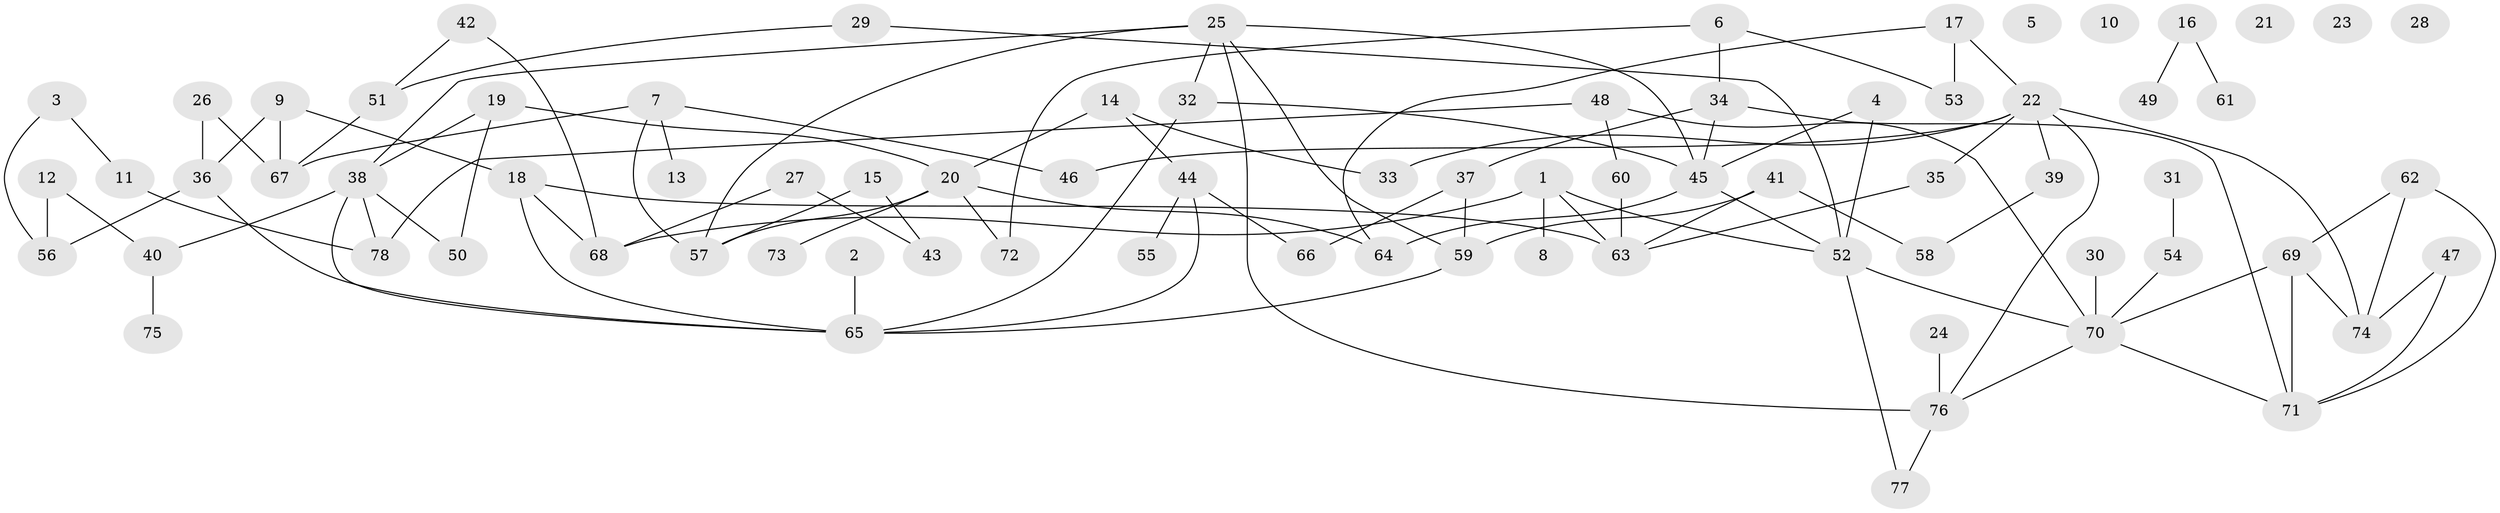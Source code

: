 // coarse degree distribution, {3: 0.1568627450980392, 1: 0.17647058823529413, 2: 0.19607843137254902, 5: 0.13725490196078433, 0: 0.09803921568627451, 4: 0.13725490196078433, 8: 0.0196078431372549, 6: 0.0392156862745098, 7: 0.0196078431372549, 9: 0.0196078431372549}
// Generated by graph-tools (version 1.1) at 2025/41/03/06/25 10:41:23]
// undirected, 78 vertices, 109 edges
graph export_dot {
graph [start="1"]
  node [color=gray90,style=filled];
  1;
  2;
  3;
  4;
  5;
  6;
  7;
  8;
  9;
  10;
  11;
  12;
  13;
  14;
  15;
  16;
  17;
  18;
  19;
  20;
  21;
  22;
  23;
  24;
  25;
  26;
  27;
  28;
  29;
  30;
  31;
  32;
  33;
  34;
  35;
  36;
  37;
  38;
  39;
  40;
  41;
  42;
  43;
  44;
  45;
  46;
  47;
  48;
  49;
  50;
  51;
  52;
  53;
  54;
  55;
  56;
  57;
  58;
  59;
  60;
  61;
  62;
  63;
  64;
  65;
  66;
  67;
  68;
  69;
  70;
  71;
  72;
  73;
  74;
  75;
  76;
  77;
  78;
  1 -- 8;
  1 -- 52;
  1 -- 63;
  1 -- 68;
  2 -- 65;
  3 -- 11;
  3 -- 56;
  4 -- 45;
  4 -- 52;
  6 -- 34;
  6 -- 53;
  6 -- 72;
  7 -- 13;
  7 -- 46;
  7 -- 57;
  7 -- 67;
  9 -- 18;
  9 -- 36;
  9 -- 67;
  11 -- 78;
  12 -- 40;
  12 -- 56;
  14 -- 20;
  14 -- 33;
  14 -- 44;
  15 -- 43;
  15 -- 57;
  16 -- 49;
  16 -- 61;
  17 -- 22;
  17 -- 53;
  17 -- 64;
  18 -- 63;
  18 -- 65;
  18 -- 68;
  19 -- 20;
  19 -- 38;
  19 -- 50;
  20 -- 57;
  20 -- 64;
  20 -- 72;
  20 -- 73;
  22 -- 33;
  22 -- 35;
  22 -- 39;
  22 -- 46;
  22 -- 74;
  22 -- 76;
  24 -- 76;
  25 -- 32;
  25 -- 38;
  25 -- 45;
  25 -- 57;
  25 -- 59;
  25 -- 76;
  26 -- 36;
  26 -- 67;
  27 -- 43;
  27 -- 68;
  29 -- 51;
  29 -- 52;
  30 -- 70;
  31 -- 54;
  32 -- 45;
  32 -- 65;
  34 -- 37;
  34 -- 45;
  34 -- 71;
  35 -- 63;
  36 -- 56;
  36 -- 65;
  37 -- 59;
  37 -- 66;
  38 -- 40;
  38 -- 50;
  38 -- 65;
  38 -- 78;
  39 -- 58;
  40 -- 75;
  41 -- 58;
  41 -- 59;
  41 -- 63;
  42 -- 51;
  42 -- 68;
  44 -- 55;
  44 -- 65;
  44 -- 66;
  45 -- 52;
  45 -- 64;
  47 -- 71;
  47 -- 74;
  48 -- 60;
  48 -- 70;
  48 -- 78;
  51 -- 67;
  52 -- 70;
  52 -- 77;
  54 -- 70;
  59 -- 65;
  60 -- 63;
  62 -- 69;
  62 -- 71;
  62 -- 74;
  69 -- 70;
  69 -- 71;
  69 -- 74;
  70 -- 71;
  70 -- 76;
  76 -- 77;
}
